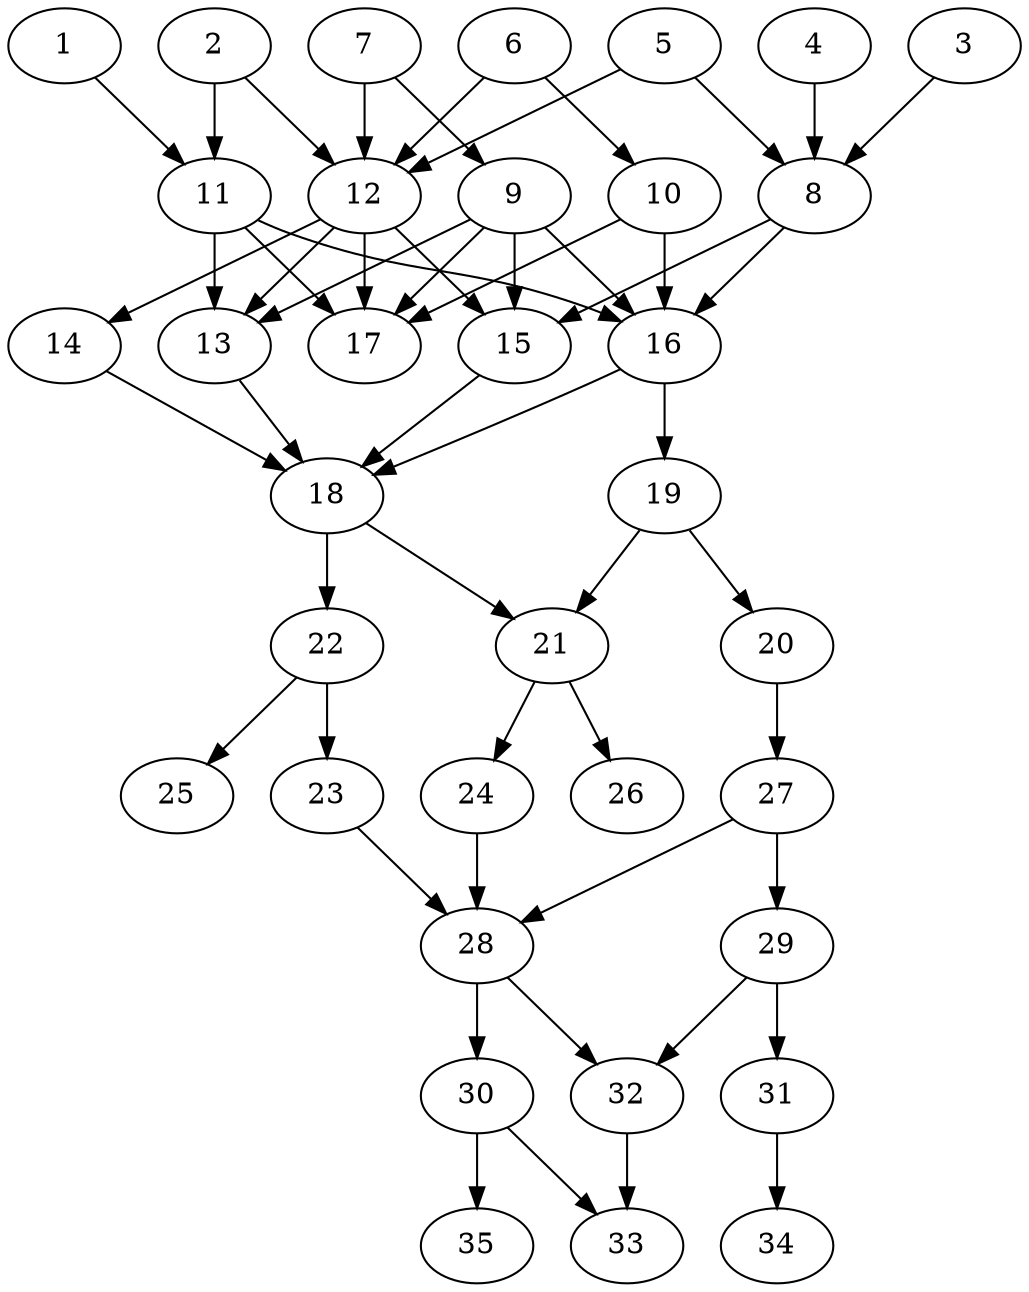 // DAG automatically generated by daggen at Thu Oct  3 14:05:37 2019
// ./daggen --dot -n 35 --ccr 0.4 --fat 0.5 --regular 0.5 --density 0.7 --mindata 5242880 --maxdata 52428800 
digraph G {
  1 [size="22727680", alpha="0.03", expect_size="9091072"] 
  1 -> 11 [size ="9091072"]
  2 [size="22428160", alpha="0.19", expect_size="8971264"] 
  2 -> 11 [size ="8971264"]
  2 -> 12 [size ="8971264"]
  3 [size="112545280", alpha="0.12", expect_size="45018112"] 
  3 -> 8 [size ="45018112"]
  4 [size="31680000", alpha="0.15", expect_size="12672000"] 
  4 -> 8 [size ="12672000"]
  5 [size="121958400", alpha="0.01", expect_size="48783360"] 
  5 -> 8 [size ="48783360"]
  5 -> 12 [size ="48783360"]
  6 [size="111851520", alpha="0.06", expect_size="44740608"] 
  6 -> 10 [size ="44740608"]
  6 -> 12 [size ="44740608"]
  7 [size="106982400", alpha="0.04", expect_size="42792960"] 
  7 -> 9 [size ="42792960"]
  7 -> 12 [size ="42792960"]
  8 [size="36892160", alpha="0.17", expect_size="14756864"] 
  8 -> 15 [size ="14756864"]
  8 -> 16 [size ="14756864"]
  9 [size="98380800", alpha="0.01", expect_size="39352320"] 
  9 -> 13 [size ="39352320"]
  9 -> 15 [size ="39352320"]
  9 -> 16 [size ="39352320"]
  9 -> 17 [size ="39352320"]
  10 [size="50301440", alpha="0.05", expect_size="20120576"] 
  10 -> 16 [size ="20120576"]
  10 -> 17 [size ="20120576"]
  11 [size="124364800", alpha="0.14", expect_size="49745920"] 
  11 -> 13 [size ="49745920"]
  11 -> 16 [size ="49745920"]
  11 -> 17 [size ="49745920"]
  12 [size="24294400", alpha="0.14", expect_size="9717760"] 
  12 -> 13 [size ="9717760"]
  12 -> 14 [size ="9717760"]
  12 -> 15 [size ="9717760"]
  12 -> 17 [size ="9717760"]
  13 [size="16576000", alpha="0.14", expect_size="6630400"] 
  13 -> 18 [size ="6630400"]
  14 [size="85132800", alpha="0.19", expect_size="34053120"] 
  14 -> 18 [size ="34053120"]
  15 [size="52984320", alpha="0.09", expect_size="21193728"] 
  15 -> 18 [size ="21193728"]
  16 [size="59161600", alpha="0.14", expect_size="23664640"] 
  16 -> 18 [size ="23664640"]
  16 -> 19 [size ="23664640"]
  17 [size="95444480", alpha="0.05", expect_size="38177792"] 
  18 [size="121576960", alpha="0.14", expect_size="48630784"] 
  18 -> 21 [size ="48630784"]
  18 -> 22 [size ="48630784"]
  19 [size="105986560", alpha="0.03", expect_size="42394624"] 
  19 -> 20 [size ="42394624"]
  19 -> 21 [size ="42394624"]
  20 [size="111400960", alpha="0.12", expect_size="44560384"] 
  20 -> 27 [size ="44560384"]
  21 [size="24266240", alpha="0.04", expect_size="9706496"] 
  21 -> 24 [size ="9706496"]
  21 -> 26 [size ="9706496"]
  22 [size="106329600", alpha="0.16", expect_size="42531840"] 
  22 -> 23 [size ="42531840"]
  22 -> 25 [size ="42531840"]
  23 [size="71971840", alpha="0.06", expect_size="28788736"] 
  23 -> 28 [size ="28788736"]
  24 [size="37790720", alpha="0.19", expect_size="15116288"] 
  24 -> 28 [size ="15116288"]
  25 [size="29324800", alpha="0.10", expect_size="11729920"] 
  26 [size="85004800", alpha="0.18", expect_size="34001920"] 
  27 [size="52216320", alpha="0.02", expect_size="20886528"] 
  27 -> 28 [size ="20886528"]
  27 -> 29 [size ="20886528"]
  28 [size="81820160", alpha="0.09", expect_size="32728064"] 
  28 -> 30 [size ="32728064"]
  28 -> 32 [size ="32728064"]
  29 [size="44810240", alpha="0.12", expect_size="17924096"] 
  29 -> 31 [size ="17924096"]
  29 -> 32 [size ="17924096"]
  30 [size="62092800", alpha="0.00", expect_size="24837120"] 
  30 -> 33 [size ="24837120"]
  30 -> 35 [size ="24837120"]
  31 [size="17510400", alpha="0.08", expect_size="7004160"] 
  31 -> 34 [size ="7004160"]
  32 [size="38645760", alpha="0.17", expect_size="15458304"] 
  32 -> 33 [size ="15458304"]
  33 [size="16860160", alpha="0.07", expect_size="6744064"] 
  34 [size="51589120", alpha="0.10", expect_size="20635648"] 
  35 [size="43445760", alpha="0.18", expect_size="17378304"] 
}
